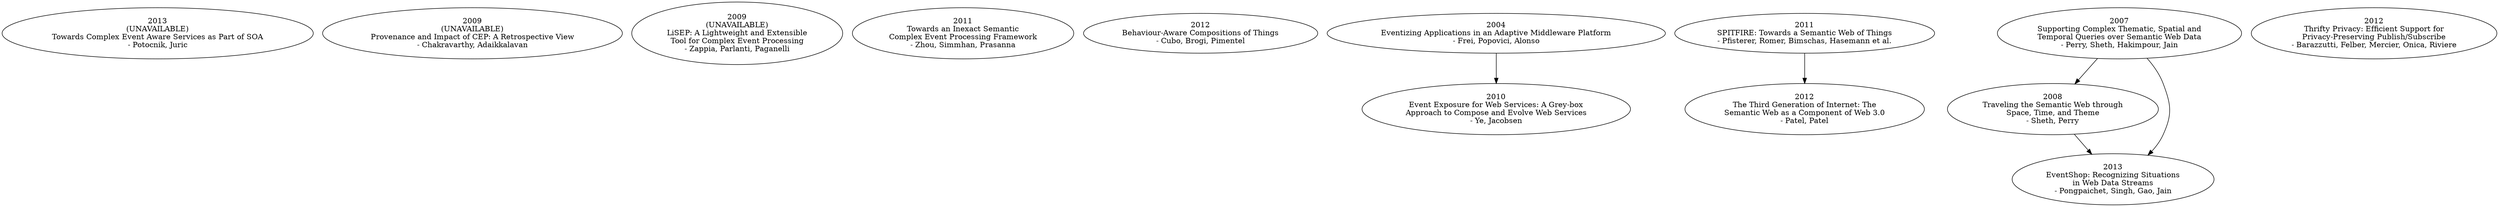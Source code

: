 digraph G {

	"UNAVAILABLE.txt#1"
	[label="2013\n(UNAVAILABLE)\nTowards Complex Event Aware Services as Part of SOA\n- Potocnik, Juric"];

	"UNAVAILABLE.txt#2"
	[label="2009\n(UNAVAILABLE)\nProvenance and Impact of CEP: A Retrospective View\n- Chakravarthy, Adaikkalavan"];

	"UNAVAILABLE.txt#3"
	[label="2009\n(UNAVAILABLE)\nLiSEP: A Lightweight and Extensible\nTool for Complex Event Processing\n- Zappia, Parlanti, Paganelli"];

	"2011-Zhou_etal-ISCEPF.pdf"
	[label="2011\nTowards an Inexact Semantic\nComplex Event Processing Framework\n- Zhou, Simmhan, Prasanna"];

	"2012-Cubo_etal-BACT.pdf"
	[label="2012\nBehaviour-Aware Compositions of Things\n- Cubo, Brogi, Pimentel"];



	"2004-Frei_etal-EAAMP.pdf"
	[label="2004\nEventizing Applications in an Adaptive Middleware Platform\n- Frei, Popovici, Alonso"];
	"2004-Frei_etal-EAAMP.pdf" -> "2010-Ye_Jacobsen-EEWS.pdf";

	"2010-Ye_Jacobsen-EEWS.pdf"
	[label="2010\nEvent Exposure for Web Services: A Grey-box\nApproach to Compose and Evolve Web Services\n- Ye, Jacobsen"];



	"2011-Pfisterer_etal-Spitfire.pdf"
	[label="2011\nSPITFIRE: Towards a Semantic Web of Things\n- Pfisterer, Romer, Bimschas, Hasemann et al."];
	"2011-Pfisterer_etal-Spitfire.pdf" -> "2012-Patel-TTGI.pdf";

	"2012-Patel-TTGI.pdf"
	[label="2012\nThe Third Generation of Internet: The\nSemantic Web as a Component of Web 3.0\n- Patel, Patel"];




	
	"2007-Perry_etal-SCTATQ.pdf"
	[label="2007\nSupporting Complex Thematic, Spatial and\nTemporal Queries over Semantic Web Data\n- Perry, Sheth, Hakimpour, Jain"];
	"2007-Perry_etal-SCTATQ.pdf" -> "2008-Sheth_Perry-TSWSTT.pdf";
	"2007-Perry_etal-SCTATQ.pdf" -> "2013-Pongpaichet_etal-EventShop.pdf";
	
	"2008-Sheth_Perry-TSWSTT.pdf"
	[label="2008\nTraveling the Semantic Web through\nSpace, Time, and Theme\n- Sheth, Perry"];
	"2008-Sheth_Perry-TSWSTT.pdf" -> "2013-Pongpaichet_etal-EventShop.pdf";

	"2012-Barazzutti-ThriftyPrivacy.pdf"
	[label="2012\nThrifty Privacy: Efﬁcient Support for\nPrivacy-Preserving Publish/Subscribe\n- Barazzutti, Felber, Mercier, Onica, Riviere"];

	"2013-Pongpaichet_etal-EventShop.pdf"
	[label="2013\nEventShop: Recognizing Situations\nin Web Data Streams\n- Pongpaichet, Singh, Gao, Jain"];


}



